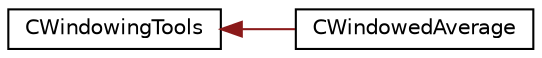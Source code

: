 digraph "Graphical Class Hierarchy"
{
 // LATEX_PDF_SIZE
  edge [fontname="Helvetica",fontsize="10",labelfontname="Helvetica",labelfontsize="10"];
  node [fontname="Helvetica",fontsize="10",shape=record];
  rankdir="LR";
  Node0 [label="CWindowingTools",height=0.2,width=0.4,color="black", fillcolor="white", style="filled",URL="$classCWindowingTools.html",tooltip=" "];
  Node0 -> Node1 [dir="back",color="firebrick4",fontsize="10",style="solid",fontname="Helvetica"];
  Node1 [label="CWindowedAverage",height=0.2,width=0.4,color="black", fillcolor="white", style="filled",URL="$classCWindowedAverage.html",tooltip=" "];
}
